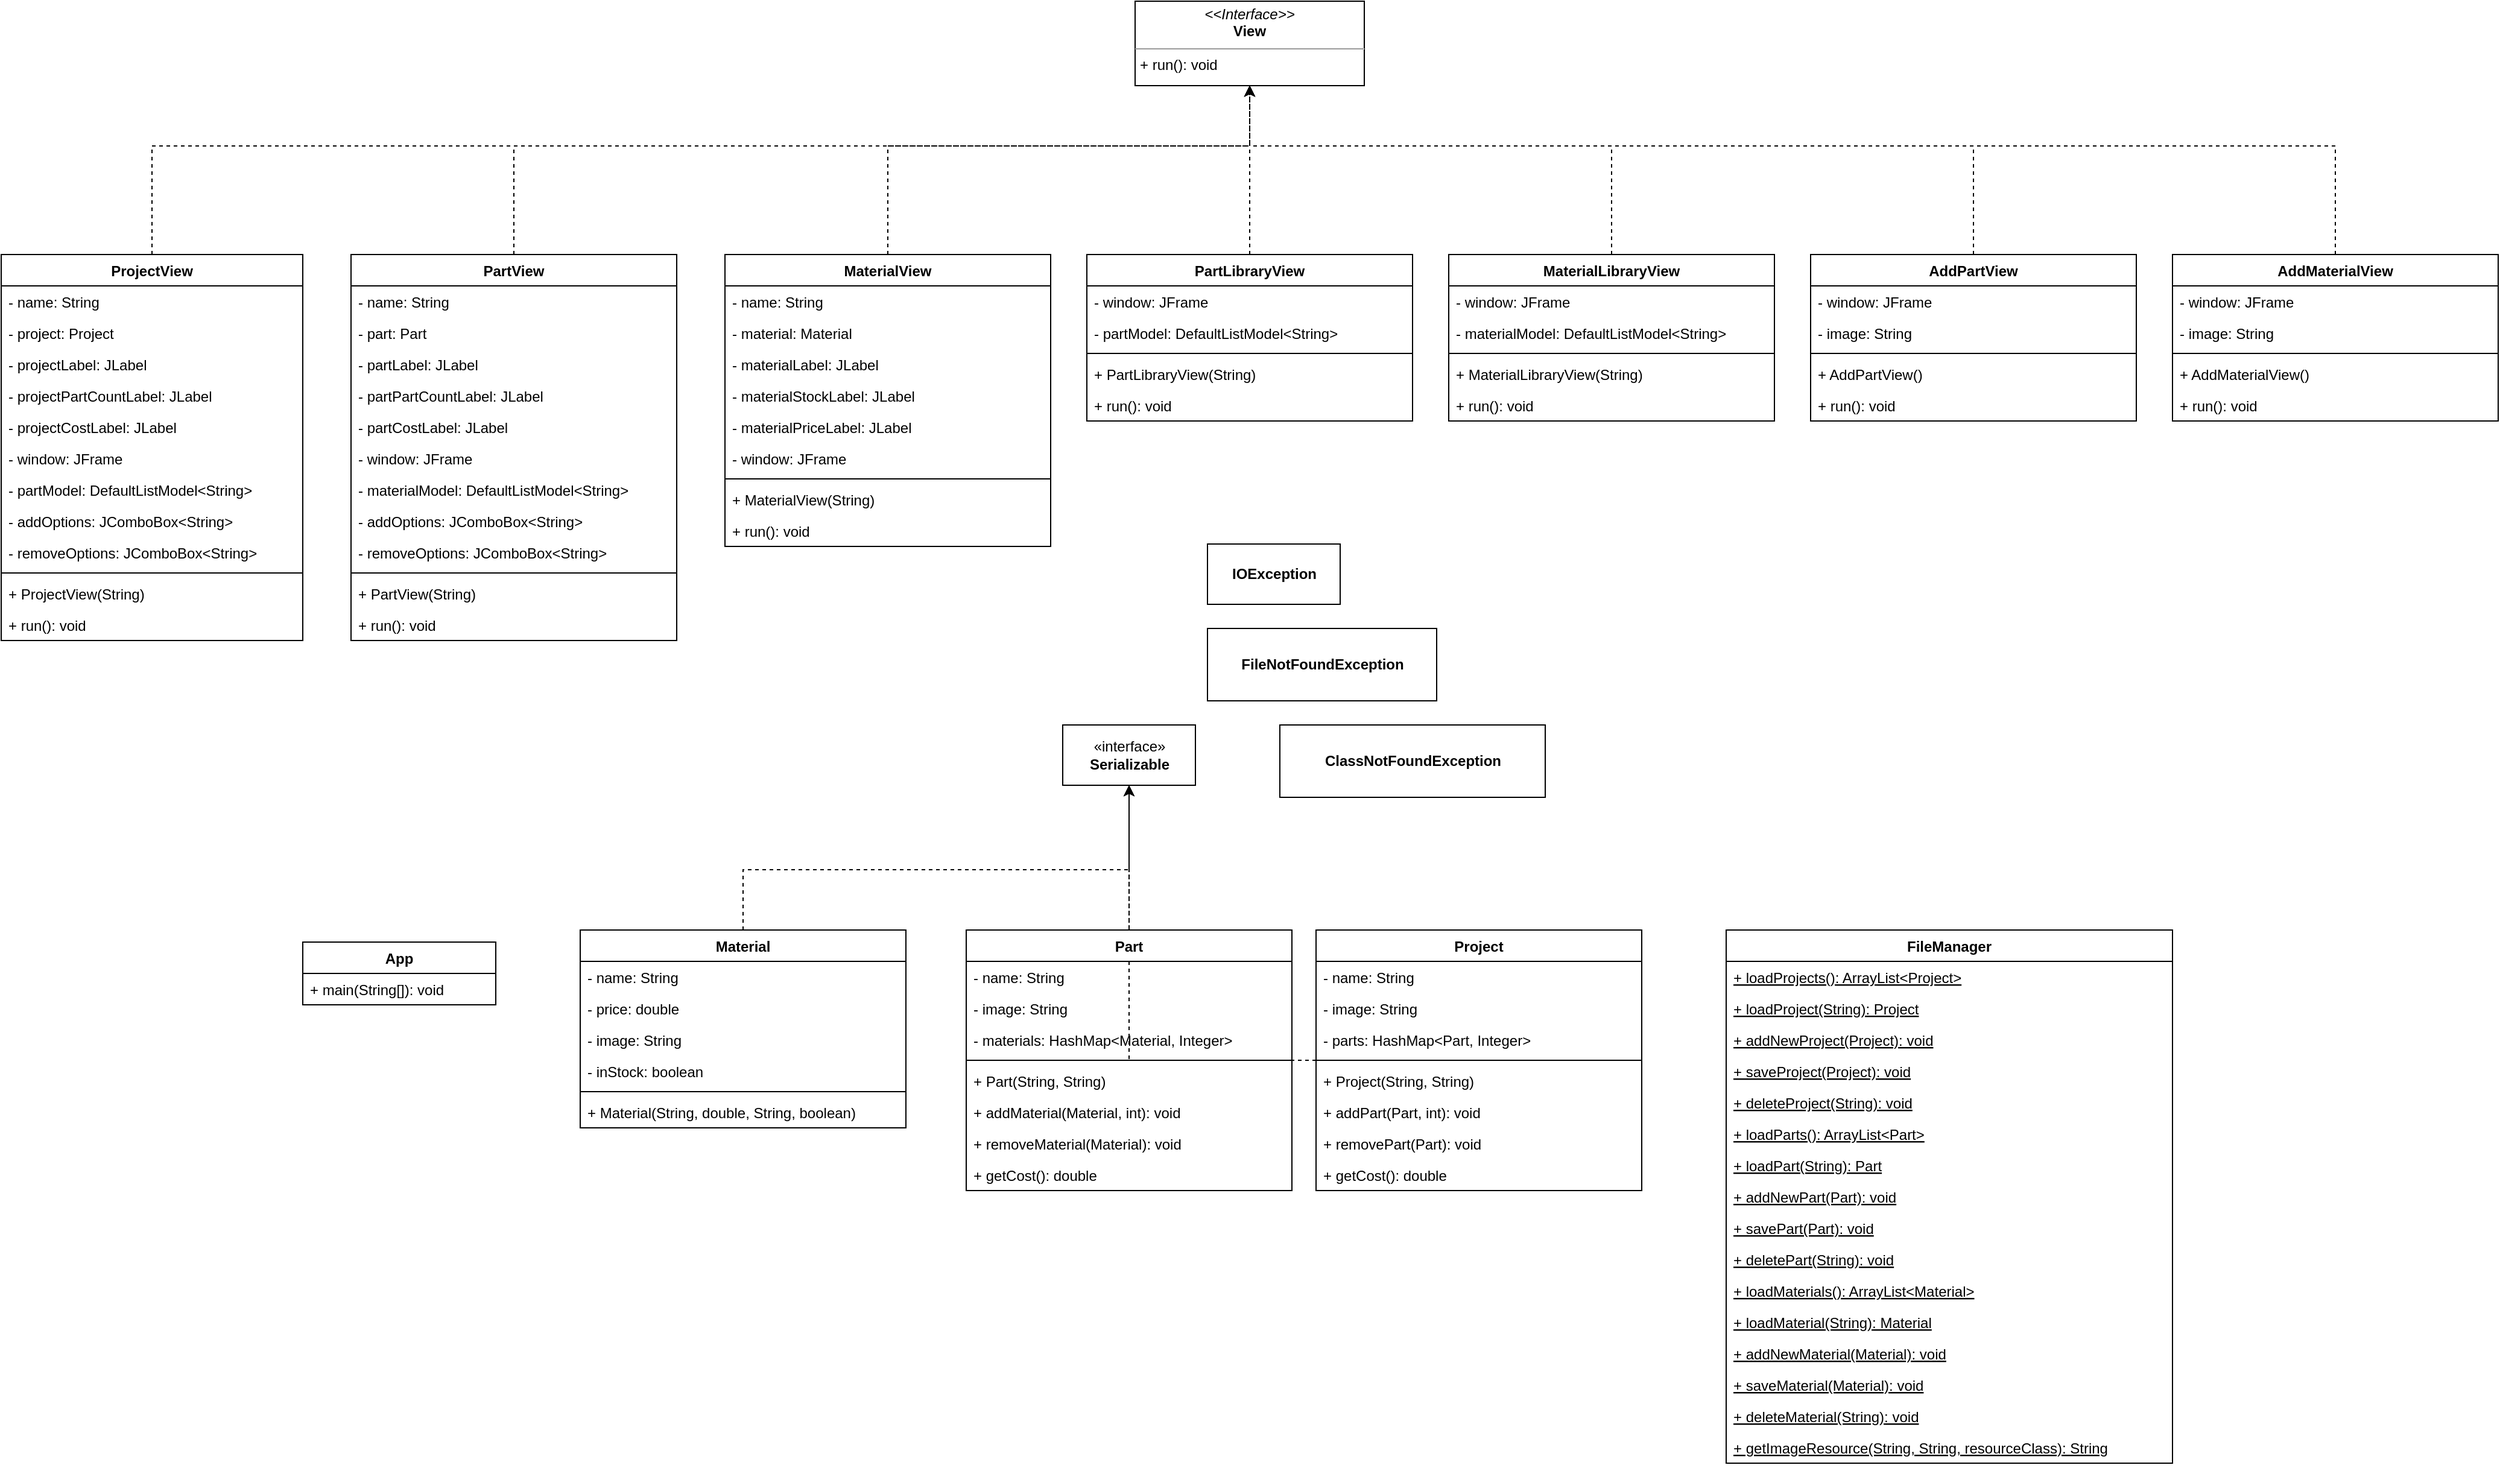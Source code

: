 <mxfile version="13.2.2" type="device"><diagram id="P1OldzX8iWEJeT1bw_gy" name="Page-1"><mxGraphModel dx="441" dy="823" grid="1" gridSize="10" guides="1" tooltips="1" connect="1" arrows="1" fold="1" page="1" pageScale="1" pageWidth="850" pageHeight="1100" math="0" shadow="0"><root><mxCell id="0"/><mxCell id="1" parent="0"/><mxCell id="fIxrwBQ09YuU9yjxL1aD-1" value="&lt;p style=&quot;margin: 0px ; margin-top: 4px ; text-align: center&quot;&gt;&lt;i&gt;&amp;lt;&amp;lt;Interface&amp;gt;&amp;gt;&lt;/i&gt;&lt;br&gt;&lt;b&gt;View&lt;/b&gt;&lt;/p&gt;&lt;hr size=&quot;1&quot;&gt;&lt;p style=&quot;margin: 0px ; margin-left: 4px&quot;&gt;+ run(): void&lt;br&gt;&lt;/p&gt;" style="verticalAlign=top;align=left;overflow=fill;fontSize=12;fontFamily=Helvetica;html=1;" vertex="1" parent="1"><mxGeometry x="980" y="40" width="190" height="70" as="geometry"/></mxCell><mxCell id="fIxrwBQ09YuU9yjxL1aD-93" style="edgeStyle=orthogonalEdgeStyle;rounded=0;orthogonalLoop=1;jettySize=auto;html=1;entryX=0.5;entryY=1;entryDx=0;entryDy=0;dashed=1;" edge="1" parent="1" source="fIxrwBQ09YuU9yjxL1aD-2" target="fIxrwBQ09YuU9yjxL1aD-1"><mxGeometry relative="1" as="geometry"><Array as="points"><mxPoint x="165" y="160"/><mxPoint x="1075" y="160"/></Array></mxGeometry></mxCell><mxCell id="fIxrwBQ09YuU9yjxL1aD-2" value="ProjectView" style="swimlane;fontStyle=1;align=center;verticalAlign=top;childLayout=stackLayout;horizontal=1;startSize=26;horizontalStack=0;resizeParent=1;resizeParentMax=0;resizeLast=0;collapsible=1;marginBottom=0;" vertex="1" parent="1"><mxGeometry x="40" y="250" width="250" height="320" as="geometry"/></mxCell><mxCell id="fIxrwBQ09YuU9yjxL1aD-3" value="- name: String" style="text;strokeColor=none;fillColor=none;align=left;verticalAlign=top;spacingLeft=4;spacingRight=4;overflow=hidden;rotatable=0;points=[[0,0.5],[1,0.5]];portConstraint=eastwest;" vertex="1" parent="fIxrwBQ09YuU9yjxL1aD-2"><mxGeometry y="26" width="250" height="26" as="geometry"/></mxCell><mxCell id="fIxrwBQ09YuU9yjxL1aD-8" value="- project: Project" style="text;strokeColor=none;fillColor=none;align=left;verticalAlign=top;spacingLeft=4;spacingRight=4;overflow=hidden;rotatable=0;points=[[0,0.5],[1,0.5]];portConstraint=eastwest;" vertex="1" parent="fIxrwBQ09YuU9yjxL1aD-2"><mxGeometry y="52" width="250" height="26" as="geometry"/></mxCell><mxCell id="fIxrwBQ09YuU9yjxL1aD-9" value="- projectLabel: JLabel" style="text;strokeColor=none;fillColor=none;align=left;verticalAlign=top;spacingLeft=4;spacingRight=4;overflow=hidden;rotatable=0;points=[[0,0.5],[1,0.5]];portConstraint=eastwest;" vertex="1" parent="fIxrwBQ09YuU9yjxL1aD-2"><mxGeometry y="78" width="250" height="26" as="geometry"/></mxCell><mxCell id="fIxrwBQ09YuU9yjxL1aD-10" value="- projectPartCountLabel: JLabel" style="text;strokeColor=none;fillColor=none;align=left;verticalAlign=top;spacingLeft=4;spacingRight=4;overflow=hidden;rotatable=0;points=[[0,0.5],[1,0.5]];portConstraint=eastwest;" vertex="1" parent="fIxrwBQ09YuU9yjxL1aD-2"><mxGeometry y="104" width="250" height="26" as="geometry"/></mxCell><mxCell id="fIxrwBQ09YuU9yjxL1aD-11" value="- projectCostLabel: JLabel" style="text;strokeColor=none;fillColor=none;align=left;verticalAlign=top;spacingLeft=4;spacingRight=4;overflow=hidden;rotatable=0;points=[[0,0.5],[1,0.5]];portConstraint=eastwest;" vertex="1" parent="fIxrwBQ09YuU9yjxL1aD-2"><mxGeometry y="130" width="250" height="26" as="geometry"/></mxCell><mxCell id="fIxrwBQ09YuU9yjxL1aD-12" value="- window: JFrame" style="text;strokeColor=none;fillColor=none;align=left;verticalAlign=top;spacingLeft=4;spacingRight=4;overflow=hidden;rotatable=0;points=[[0,0.5],[1,0.5]];portConstraint=eastwest;" vertex="1" parent="fIxrwBQ09YuU9yjxL1aD-2"><mxGeometry y="156" width="250" height="26" as="geometry"/></mxCell><mxCell id="fIxrwBQ09YuU9yjxL1aD-13" value="- partModel: DefaultListModel&lt;String&gt;" style="text;strokeColor=none;fillColor=none;align=left;verticalAlign=top;spacingLeft=4;spacingRight=4;overflow=hidden;rotatable=0;points=[[0,0.5],[1,0.5]];portConstraint=eastwest;" vertex="1" parent="fIxrwBQ09YuU9yjxL1aD-2"><mxGeometry y="182" width="250" height="26" as="geometry"/></mxCell><mxCell id="fIxrwBQ09YuU9yjxL1aD-14" value="- addOptions: JComboBox&lt;String&gt;" style="text;strokeColor=none;fillColor=none;align=left;verticalAlign=top;spacingLeft=4;spacingRight=4;overflow=hidden;rotatable=0;points=[[0,0.5],[1,0.5]];portConstraint=eastwest;" vertex="1" parent="fIxrwBQ09YuU9yjxL1aD-2"><mxGeometry y="208" width="250" height="26" as="geometry"/></mxCell><mxCell id="fIxrwBQ09YuU9yjxL1aD-15" value="- removeOptions: JComboBox&lt;String&gt;" style="text;strokeColor=none;fillColor=none;align=left;verticalAlign=top;spacingLeft=4;spacingRight=4;overflow=hidden;rotatable=0;points=[[0,0.5],[1,0.5]];portConstraint=eastwest;" vertex="1" parent="fIxrwBQ09YuU9yjxL1aD-2"><mxGeometry y="234" width="250" height="26" as="geometry"/></mxCell><mxCell id="fIxrwBQ09YuU9yjxL1aD-4" value="" style="line;strokeWidth=1;fillColor=none;align=left;verticalAlign=middle;spacingTop=-1;spacingLeft=3;spacingRight=3;rotatable=0;labelPosition=right;points=[];portConstraint=eastwest;" vertex="1" parent="fIxrwBQ09YuU9yjxL1aD-2"><mxGeometry y="260" width="250" height="8" as="geometry"/></mxCell><mxCell id="fIxrwBQ09YuU9yjxL1aD-5" value="+ ProjectView(String)" style="text;strokeColor=none;fillColor=none;align=left;verticalAlign=top;spacingLeft=4;spacingRight=4;overflow=hidden;rotatable=0;points=[[0,0.5],[1,0.5]];portConstraint=eastwest;" vertex="1" parent="fIxrwBQ09YuU9yjxL1aD-2"><mxGeometry y="268" width="250" height="26" as="geometry"/></mxCell><mxCell id="fIxrwBQ09YuU9yjxL1aD-16" value="+ run(): void" style="text;strokeColor=none;fillColor=none;align=left;verticalAlign=top;spacingLeft=4;spacingRight=4;overflow=hidden;rotatable=0;points=[[0,0.5],[1,0.5]];portConstraint=eastwest;" vertex="1" parent="fIxrwBQ09YuU9yjxL1aD-2"><mxGeometry y="294" width="250" height="26" as="geometry"/></mxCell><mxCell id="fIxrwBQ09YuU9yjxL1aD-94" style="edgeStyle=orthogonalEdgeStyle;rounded=0;orthogonalLoop=1;jettySize=auto;html=1;entryX=0.5;entryY=1;entryDx=0;entryDy=0;dashed=1;" edge="1" parent="1" source="fIxrwBQ09YuU9yjxL1aD-17" target="fIxrwBQ09YuU9yjxL1aD-1"><mxGeometry relative="1" as="geometry"><Array as="points"><mxPoint x="465" y="160"/><mxPoint x="1075" y="160"/></Array></mxGeometry></mxCell><mxCell id="fIxrwBQ09YuU9yjxL1aD-17" value="PartView" style="swimlane;fontStyle=1;align=center;verticalAlign=top;childLayout=stackLayout;horizontal=1;startSize=26;horizontalStack=0;resizeParent=1;resizeParentMax=0;resizeLast=0;collapsible=1;marginBottom=0;" vertex="1" parent="1"><mxGeometry x="330" y="250" width="270" height="320" as="geometry"/></mxCell><mxCell id="fIxrwBQ09YuU9yjxL1aD-18" value="- name: String" style="text;strokeColor=none;fillColor=none;align=left;verticalAlign=top;spacingLeft=4;spacingRight=4;overflow=hidden;rotatable=0;points=[[0,0.5],[1,0.5]];portConstraint=eastwest;" vertex="1" parent="fIxrwBQ09YuU9yjxL1aD-17"><mxGeometry y="26" width="270" height="26" as="geometry"/></mxCell><mxCell id="fIxrwBQ09YuU9yjxL1aD-19" value="- part: Part" style="text;strokeColor=none;fillColor=none;align=left;verticalAlign=top;spacingLeft=4;spacingRight=4;overflow=hidden;rotatable=0;points=[[0,0.5],[1,0.5]];portConstraint=eastwest;" vertex="1" parent="fIxrwBQ09YuU9yjxL1aD-17"><mxGeometry y="52" width="270" height="26" as="geometry"/></mxCell><mxCell id="fIxrwBQ09YuU9yjxL1aD-20" value="- partLabel: JLabel" style="text;strokeColor=none;fillColor=none;align=left;verticalAlign=top;spacingLeft=4;spacingRight=4;overflow=hidden;rotatable=0;points=[[0,0.5],[1,0.5]];portConstraint=eastwest;" vertex="1" parent="fIxrwBQ09YuU9yjxL1aD-17"><mxGeometry y="78" width="270" height="26" as="geometry"/></mxCell><mxCell id="fIxrwBQ09YuU9yjxL1aD-21" value="- partPartCountLabel: JLabel" style="text;strokeColor=none;fillColor=none;align=left;verticalAlign=top;spacingLeft=4;spacingRight=4;overflow=hidden;rotatable=0;points=[[0,0.5],[1,0.5]];portConstraint=eastwest;" vertex="1" parent="fIxrwBQ09YuU9yjxL1aD-17"><mxGeometry y="104" width="270" height="26" as="geometry"/></mxCell><mxCell id="fIxrwBQ09YuU9yjxL1aD-22" value="- partCostLabel: JLabel" style="text;strokeColor=none;fillColor=none;align=left;verticalAlign=top;spacingLeft=4;spacingRight=4;overflow=hidden;rotatable=0;points=[[0,0.5],[1,0.5]];portConstraint=eastwest;" vertex="1" parent="fIxrwBQ09YuU9yjxL1aD-17"><mxGeometry y="130" width="270" height="26" as="geometry"/></mxCell><mxCell id="fIxrwBQ09YuU9yjxL1aD-23" value="- window: JFrame" style="text;strokeColor=none;fillColor=none;align=left;verticalAlign=top;spacingLeft=4;spacingRight=4;overflow=hidden;rotatable=0;points=[[0,0.5],[1,0.5]];portConstraint=eastwest;" vertex="1" parent="fIxrwBQ09YuU9yjxL1aD-17"><mxGeometry y="156" width="270" height="26" as="geometry"/></mxCell><mxCell id="fIxrwBQ09YuU9yjxL1aD-24" value="- materialModel: DefaultListModel&lt;String&gt;" style="text;strokeColor=none;fillColor=none;align=left;verticalAlign=top;spacingLeft=4;spacingRight=4;overflow=hidden;rotatable=0;points=[[0,0.5],[1,0.5]];portConstraint=eastwest;" vertex="1" parent="fIxrwBQ09YuU9yjxL1aD-17"><mxGeometry y="182" width="270" height="26" as="geometry"/></mxCell><mxCell id="fIxrwBQ09YuU9yjxL1aD-25" value="- addOptions: JComboBox&lt;String&gt;" style="text;strokeColor=none;fillColor=none;align=left;verticalAlign=top;spacingLeft=4;spacingRight=4;overflow=hidden;rotatable=0;points=[[0,0.5],[1,0.5]];portConstraint=eastwest;" vertex="1" parent="fIxrwBQ09YuU9yjxL1aD-17"><mxGeometry y="208" width="270" height="26" as="geometry"/></mxCell><mxCell id="fIxrwBQ09YuU9yjxL1aD-26" value="- removeOptions: JComboBox&lt;String&gt;" style="text;strokeColor=none;fillColor=none;align=left;verticalAlign=top;spacingLeft=4;spacingRight=4;overflow=hidden;rotatable=0;points=[[0,0.5],[1,0.5]];portConstraint=eastwest;" vertex="1" parent="fIxrwBQ09YuU9yjxL1aD-17"><mxGeometry y="234" width="270" height="26" as="geometry"/></mxCell><mxCell id="fIxrwBQ09YuU9yjxL1aD-27" value="" style="line;strokeWidth=1;fillColor=none;align=left;verticalAlign=middle;spacingTop=-1;spacingLeft=3;spacingRight=3;rotatable=0;labelPosition=right;points=[];portConstraint=eastwest;" vertex="1" parent="fIxrwBQ09YuU9yjxL1aD-17"><mxGeometry y="260" width="270" height="8" as="geometry"/></mxCell><mxCell id="fIxrwBQ09YuU9yjxL1aD-28" value="+ PartView(String)" style="text;strokeColor=none;fillColor=none;align=left;verticalAlign=top;spacingLeft=4;spacingRight=4;overflow=hidden;rotatable=0;points=[[0,0.5],[1,0.5]];portConstraint=eastwest;" vertex="1" parent="fIxrwBQ09YuU9yjxL1aD-17"><mxGeometry y="268" width="270" height="26" as="geometry"/></mxCell><mxCell id="fIxrwBQ09YuU9yjxL1aD-29" value="+ run(): void" style="text;strokeColor=none;fillColor=none;align=left;verticalAlign=top;spacingLeft=4;spacingRight=4;overflow=hidden;rotatable=0;points=[[0,0.5],[1,0.5]];portConstraint=eastwest;" vertex="1" parent="fIxrwBQ09YuU9yjxL1aD-17"><mxGeometry y="294" width="270" height="26" as="geometry"/></mxCell><mxCell id="fIxrwBQ09YuU9yjxL1aD-95" style="edgeStyle=orthogonalEdgeStyle;rounded=0;orthogonalLoop=1;jettySize=auto;html=1;entryX=0.5;entryY=1;entryDx=0;entryDy=0;dashed=1;" edge="1" parent="1" source="fIxrwBQ09YuU9yjxL1aD-32" target="fIxrwBQ09YuU9yjxL1aD-1"><mxGeometry relative="1" as="geometry"><Array as="points"><mxPoint x="775" y="160"/><mxPoint x="1075" y="160"/></Array></mxGeometry></mxCell><mxCell id="fIxrwBQ09YuU9yjxL1aD-32" value="MaterialView" style="swimlane;fontStyle=1;align=center;verticalAlign=top;childLayout=stackLayout;horizontal=1;startSize=26;horizontalStack=0;resizeParent=1;resizeParentMax=0;resizeLast=0;collapsible=1;marginBottom=0;" vertex="1" parent="1"><mxGeometry x="640" y="250" width="270" height="242" as="geometry"/></mxCell><mxCell id="fIxrwBQ09YuU9yjxL1aD-33" value="- name: String" style="text;strokeColor=none;fillColor=none;align=left;verticalAlign=top;spacingLeft=4;spacingRight=4;overflow=hidden;rotatable=0;points=[[0,0.5],[1,0.5]];portConstraint=eastwest;" vertex="1" parent="fIxrwBQ09YuU9yjxL1aD-32"><mxGeometry y="26" width="270" height="26" as="geometry"/></mxCell><mxCell id="fIxrwBQ09YuU9yjxL1aD-34" value="- material: Material" style="text;strokeColor=none;fillColor=none;align=left;verticalAlign=top;spacingLeft=4;spacingRight=4;overflow=hidden;rotatable=0;points=[[0,0.5],[1,0.5]];portConstraint=eastwest;" vertex="1" parent="fIxrwBQ09YuU9yjxL1aD-32"><mxGeometry y="52" width="270" height="26" as="geometry"/></mxCell><mxCell id="fIxrwBQ09YuU9yjxL1aD-35" value="- materialLabel: JLabel" style="text;strokeColor=none;fillColor=none;align=left;verticalAlign=top;spacingLeft=4;spacingRight=4;overflow=hidden;rotatable=0;points=[[0,0.5],[1,0.5]];portConstraint=eastwest;" vertex="1" parent="fIxrwBQ09YuU9yjxL1aD-32"><mxGeometry y="78" width="270" height="26" as="geometry"/></mxCell><mxCell id="fIxrwBQ09YuU9yjxL1aD-36" value="- materialStockLabel: JLabel" style="text;strokeColor=none;fillColor=none;align=left;verticalAlign=top;spacingLeft=4;spacingRight=4;overflow=hidden;rotatable=0;points=[[0,0.5],[1,0.5]];portConstraint=eastwest;" vertex="1" parent="fIxrwBQ09YuU9yjxL1aD-32"><mxGeometry y="104" width="270" height="26" as="geometry"/></mxCell><mxCell id="fIxrwBQ09YuU9yjxL1aD-37" value="- materialPriceLabel: JLabel" style="text;strokeColor=none;fillColor=none;align=left;verticalAlign=top;spacingLeft=4;spacingRight=4;overflow=hidden;rotatable=0;points=[[0,0.5],[1,0.5]];portConstraint=eastwest;" vertex="1" parent="fIxrwBQ09YuU9yjxL1aD-32"><mxGeometry y="130" width="270" height="26" as="geometry"/></mxCell><mxCell id="fIxrwBQ09YuU9yjxL1aD-38" value="- window: JFrame" style="text;strokeColor=none;fillColor=none;align=left;verticalAlign=top;spacingLeft=4;spacingRight=4;overflow=hidden;rotatable=0;points=[[0,0.5],[1,0.5]];portConstraint=eastwest;" vertex="1" parent="fIxrwBQ09YuU9yjxL1aD-32"><mxGeometry y="156" width="270" height="26" as="geometry"/></mxCell><mxCell id="fIxrwBQ09YuU9yjxL1aD-42" value="" style="line;strokeWidth=1;fillColor=none;align=left;verticalAlign=middle;spacingTop=-1;spacingLeft=3;spacingRight=3;rotatable=0;labelPosition=right;points=[];portConstraint=eastwest;" vertex="1" parent="fIxrwBQ09YuU9yjxL1aD-32"><mxGeometry y="182" width="270" height="8" as="geometry"/></mxCell><mxCell id="fIxrwBQ09YuU9yjxL1aD-43" value="+ MaterialView(String)" style="text;strokeColor=none;fillColor=none;align=left;verticalAlign=top;spacingLeft=4;spacingRight=4;overflow=hidden;rotatable=0;points=[[0,0.5],[1,0.5]];portConstraint=eastwest;" vertex="1" parent="fIxrwBQ09YuU9yjxL1aD-32"><mxGeometry y="190" width="270" height="26" as="geometry"/></mxCell><mxCell id="fIxrwBQ09YuU9yjxL1aD-44" value="+ run(): void" style="text;strokeColor=none;fillColor=none;align=left;verticalAlign=top;spacingLeft=4;spacingRight=4;overflow=hidden;rotatable=0;points=[[0,0.5],[1,0.5]];portConstraint=eastwest;" vertex="1" parent="fIxrwBQ09YuU9yjxL1aD-32"><mxGeometry y="216" width="270" height="26" as="geometry"/></mxCell><mxCell id="fIxrwBQ09YuU9yjxL1aD-96" style="edgeStyle=orthogonalEdgeStyle;rounded=0;orthogonalLoop=1;jettySize=auto;html=1;entryX=0.5;entryY=1;entryDx=0;entryDy=0;dashed=1;" edge="1" parent="1" source="fIxrwBQ09YuU9yjxL1aD-46" target="fIxrwBQ09YuU9yjxL1aD-1"><mxGeometry relative="1" as="geometry"/></mxCell><mxCell id="fIxrwBQ09YuU9yjxL1aD-46" value="PartLibraryView" style="swimlane;fontStyle=1;align=center;verticalAlign=top;childLayout=stackLayout;horizontal=1;startSize=26;horizontalStack=0;resizeParent=1;resizeParentMax=0;resizeLast=0;collapsible=1;marginBottom=0;" vertex="1" parent="1"><mxGeometry x="940" y="250" width="270" height="138" as="geometry"/></mxCell><mxCell id="fIxrwBQ09YuU9yjxL1aD-47" value="- window: JFrame" style="text;strokeColor=none;fillColor=none;align=left;verticalAlign=top;spacingLeft=4;spacingRight=4;overflow=hidden;rotatable=0;points=[[0,0.5],[1,0.5]];portConstraint=eastwest;" vertex="1" parent="fIxrwBQ09YuU9yjxL1aD-46"><mxGeometry y="26" width="270" height="26" as="geometry"/></mxCell><mxCell id="fIxrwBQ09YuU9yjxL1aD-48" value="- partModel: DefaultListModel&lt;String&gt;" style="text;strokeColor=none;fillColor=none;align=left;verticalAlign=top;spacingLeft=4;spacingRight=4;overflow=hidden;rotatable=0;points=[[0,0.5],[1,0.5]];portConstraint=eastwest;" vertex="1" parent="fIxrwBQ09YuU9yjxL1aD-46"><mxGeometry y="52" width="270" height="26" as="geometry"/></mxCell><mxCell id="fIxrwBQ09YuU9yjxL1aD-53" value="" style="line;strokeWidth=1;fillColor=none;align=left;verticalAlign=middle;spacingTop=-1;spacingLeft=3;spacingRight=3;rotatable=0;labelPosition=right;points=[];portConstraint=eastwest;" vertex="1" parent="fIxrwBQ09YuU9yjxL1aD-46"><mxGeometry y="78" width="270" height="8" as="geometry"/></mxCell><mxCell id="fIxrwBQ09YuU9yjxL1aD-54" value="+ PartLibraryView(String)" style="text;strokeColor=none;fillColor=none;align=left;verticalAlign=top;spacingLeft=4;spacingRight=4;overflow=hidden;rotatable=0;points=[[0,0.5],[1,0.5]];portConstraint=eastwest;" vertex="1" parent="fIxrwBQ09YuU9yjxL1aD-46"><mxGeometry y="86" width="270" height="26" as="geometry"/></mxCell><mxCell id="fIxrwBQ09YuU9yjxL1aD-55" value="+ run(): void" style="text;strokeColor=none;fillColor=none;align=left;verticalAlign=top;spacingLeft=4;spacingRight=4;overflow=hidden;rotatable=0;points=[[0,0.5],[1,0.5]];portConstraint=eastwest;" vertex="1" parent="fIxrwBQ09YuU9yjxL1aD-46"><mxGeometry y="112" width="270" height="26" as="geometry"/></mxCell><mxCell id="fIxrwBQ09YuU9yjxL1aD-97" style="edgeStyle=orthogonalEdgeStyle;rounded=0;orthogonalLoop=1;jettySize=auto;html=1;entryX=0.5;entryY=1;entryDx=0;entryDy=0;dashed=1;" edge="1" parent="1" source="fIxrwBQ09YuU9yjxL1aD-57" target="fIxrwBQ09YuU9yjxL1aD-1"><mxGeometry relative="1" as="geometry"><Array as="points"><mxPoint x="1375" y="160"/><mxPoint x="1075" y="160"/></Array></mxGeometry></mxCell><mxCell id="fIxrwBQ09YuU9yjxL1aD-57" value="MaterialLibraryView" style="swimlane;fontStyle=1;align=center;verticalAlign=top;childLayout=stackLayout;horizontal=1;startSize=26;horizontalStack=0;resizeParent=1;resizeParentMax=0;resizeLast=0;collapsible=1;marginBottom=0;" vertex="1" parent="1"><mxGeometry x="1240" y="250" width="270" height="138" as="geometry"/></mxCell><mxCell id="fIxrwBQ09YuU9yjxL1aD-58" value="- window: JFrame" style="text;strokeColor=none;fillColor=none;align=left;verticalAlign=top;spacingLeft=4;spacingRight=4;overflow=hidden;rotatable=0;points=[[0,0.5],[1,0.5]];portConstraint=eastwest;" vertex="1" parent="fIxrwBQ09YuU9yjxL1aD-57"><mxGeometry y="26" width="270" height="26" as="geometry"/></mxCell><mxCell id="fIxrwBQ09YuU9yjxL1aD-59" value="- materialModel: DefaultListModel&lt;String&gt;" style="text;strokeColor=none;fillColor=none;align=left;verticalAlign=top;spacingLeft=4;spacingRight=4;overflow=hidden;rotatable=0;points=[[0,0.5],[1,0.5]];portConstraint=eastwest;" vertex="1" parent="fIxrwBQ09YuU9yjxL1aD-57"><mxGeometry y="52" width="270" height="26" as="geometry"/></mxCell><mxCell id="fIxrwBQ09YuU9yjxL1aD-60" value="" style="line;strokeWidth=1;fillColor=none;align=left;verticalAlign=middle;spacingTop=-1;spacingLeft=3;spacingRight=3;rotatable=0;labelPosition=right;points=[];portConstraint=eastwest;" vertex="1" parent="fIxrwBQ09YuU9yjxL1aD-57"><mxGeometry y="78" width="270" height="8" as="geometry"/></mxCell><mxCell id="fIxrwBQ09YuU9yjxL1aD-61" value="+ MaterialLibraryView(String)" style="text;strokeColor=none;fillColor=none;align=left;verticalAlign=top;spacingLeft=4;spacingRight=4;overflow=hidden;rotatable=0;points=[[0,0.5],[1,0.5]];portConstraint=eastwest;" vertex="1" parent="fIxrwBQ09YuU9yjxL1aD-57"><mxGeometry y="86" width="270" height="26" as="geometry"/></mxCell><mxCell id="fIxrwBQ09YuU9yjxL1aD-62" value="+ run(): void" style="text;strokeColor=none;fillColor=none;align=left;verticalAlign=top;spacingLeft=4;spacingRight=4;overflow=hidden;rotatable=0;points=[[0,0.5],[1,0.5]];portConstraint=eastwest;" vertex="1" parent="fIxrwBQ09YuU9yjxL1aD-57"><mxGeometry y="112" width="270" height="26" as="geometry"/></mxCell><mxCell id="fIxrwBQ09YuU9yjxL1aD-98" style="edgeStyle=orthogonalEdgeStyle;rounded=0;orthogonalLoop=1;jettySize=auto;html=1;entryX=0.5;entryY=1;entryDx=0;entryDy=0;dashed=1;" edge="1" parent="1" source="fIxrwBQ09YuU9yjxL1aD-72" target="fIxrwBQ09YuU9yjxL1aD-1"><mxGeometry relative="1" as="geometry"><Array as="points"><mxPoint x="1675" y="160"/><mxPoint x="1075" y="160"/></Array></mxGeometry></mxCell><mxCell id="fIxrwBQ09YuU9yjxL1aD-72" value="AddPartView" style="swimlane;fontStyle=1;align=center;verticalAlign=top;childLayout=stackLayout;horizontal=1;startSize=26;horizontalStack=0;resizeParent=1;resizeParentMax=0;resizeLast=0;collapsible=1;marginBottom=0;" vertex="1" parent="1"><mxGeometry x="1540" y="250" width="270" height="138" as="geometry"/></mxCell><mxCell id="fIxrwBQ09YuU9yjxL1aD-73" value="- window: JFrame" style="text;strokeColor=none;fillColor=none;align=left;verticalAlign=top;spacingLeft=4;spacingRight=4;overflow=hidden;rotatable=0;points=[[0,0.5],[1,0.5]];portConstraint=eastwest;" vertex="1" parent="fIxrwBQ09YuU9yjxL1aD-72"><mxGeometry y="26" width="270" height="26" as="geometry"/></mxCell><mxCell id="fIxrwBQ09YuU9yjxL1aD-74" value="- image: String" style="text;strokeColor=none;fillColor=none;align=left;verticalAlign=top;spacingLeft=4;spacingRight=4;overflow=hidden;rotatable=0;points=[[0,0.5],[1,0.5]];portConstraint=eastwest;" vertex="1" parent="fIxrwBQ09YuU9yjxL1aD-72"><mxGeometry y="52" width="270" height="26" as="geometry"/></mxCell><mxCell id="fIxrwBQ09YuU9yjxL1aD-75" value="" style="line;strokeWidth=1;fillColor=none;align=left;verticalAlign=middle;spacingTop=-1;spacingLeft=3;spacingRight=3;rotatable=0;labelPosition=right;points=[];portConstraint=eastwest;" vertex="1" parent="fIxrwBQ09YuU9yjxL1aD-72"><mxGeometry y="78" width="270" height="8" as="geometry"/></mxCell><mxCell id="fIxrwBQ09YuU9yjxL1aD-76" value="+ AddPartView()" style="text;strokeColor=none;fillColor=none;align=left;verticalAlign=top;spacingLeft=4;spacingRight=4;overflow=hidden;rotatable=0;points=[[0,0.5],[1,0.5]];portConstraint=eastwest;" vertex="1" parent="fIxrwBQ09YuU9yjxL1aD-72"><mxGeometry y="86" width="270" height="26" as="geometry"/></mxCell><mxCell id="fIxrwBQ09YuU9yjxL1aD-77" value="+ run(): void" style="text;strokeColor=none;fillColor=none;align=left;verticalAlign=top;spacingLeft=4;spacingRight=4;overflow=hidden;rotatable=0;points=[[0,0.5],[1,0.5]];portConstraint=eastwest;" vertex="1" parent="fIxrwBQ09YuU9yjxL1aD-72"><mxGeometry y="112" width="270" height="26" as="geometry"/></mxCell><mxCell id="fIxrwBQ09YuU9yjxL1aD-99" style="edgeStyle=orthogonalEdgeStyle;rounded=0;orthogonalLoop=1;jettySize=auto;html=1;entryX=0.5;entryY=1;entryDx=0;entryDy=0;dashed=1;" edge="1" parent="1" source="fIxrwBQ09YuU9yjxL1aD-66" target="fIxrwBQ09YuU9yjxL1aD-1"><mxGeometry relative="1" as="geometry"><Array as="points"><mxPoint x="1975" y="160"/><mxPoint x="1075" y="160"/></Array></mxGeometry></mxCell><mxCell id="fIxrwBQ09YuU9yjxL1aD-66" value="AddMaterialView" style="swimlane;fontStyle=1;align=center;verticalAlign=top;childLayout=stackLayout;horizontal=1;startSize=26;horizontalStack=0;resizeParent=1;resizeParentMax=0;resizeLast=0;collapsible=1;marginBottom=0;" vertex="1" parent="1"><mxGeometry x="1840" y="250" width="270" height="138" as="geometry"/></mxCell><mxCell id="fIxrwBQ09YuU9yjxL1aD-67" value="- window: JFrame" style="text;strokeColor=none;fillColor=none;align=left;verticalAlign=top;spacingLeft=4;spacingRight=4;overflow=hidden;rotatable=0;points=[[0,0.5],[1,0.5]];portConstraint=eastwest;" vertex="1" parent="fIxrwBQ09YuU9yjxL1aD-66"><mxGeometry y="26" width="270" height="26" as="geometry"/></mxCell><mxCell id="fIxrwBQ09YuU9yjxL1aD-68" value="- image: String" style="text;strokeColor=none;fillColor=none;align=left;verticalAlign=top;spacingLeft=4;spacingRight=4;overflow=hidden;rotatable=0;points=[[0,0.5],[1,0.5]];portConstraint=eastwest;" vertex="1" parent="fIxrwBQ09YuU9yjxL1aD-66"><mxGeometry y="52" width="270" height="26" as="geometry"/></mxCell><mxCell id="fIxrwBQ09YuU9yjxL1aD-69" value="" style="line;strokeWidth=1;fillColor=none;align=left;verticalAlign=middle;spacingTop=-1;spacingLeft=3;spacingRight=3;rotatable=0;labelPosition=right;points=[];portConstraint=eastwest;" vertex="1" parent="fIxrwBQ09YuU9yjxL1aD-66"><mxGeometry y="78" width="270" height="8" as="geometry"/></mxCell><mxCell id="fIxrwBQ09YuU9yjxL1aD-70" value="+ AddMaterialView()" style="text;strokeColor=none;fillColor=none;align=left;verticalAlign=top;spacingLeft=4;spacingRight=4;overflow=hidden;rotatable=0;points=[[0,0.5],[1,0.5]];portConstraint=eastwest;" vertex="1" parent="fIxrwBQ09YuU9yjxL1aD-66"><mxGeometry y="86" width="270" height="26" as="geometry"/></mxCell><mxCell id="fIxrwBQ09YuU9yjxL1aD-71" value="+ run(): void" style="text;strokeColor=none;fillColor=none;align=left;verticalAlign=top;spacingLeft=4;spacingRight=4;overflow=hidden;rotatable=0;points=[[0,0.5],[1,0.5]];portConstraint=eastwest;" vertex="1" parent="fIxrwBQ09YuU9yjxL1aD-66"><mxGeometry y="112" width="270" height="26" as="geometry"/></mxCell><mxCell id="fIxrwBQ09YuU9yjxL1aD-100" value="App" style="swimlane;fontStyle=1;align=center;verticalAlign=top;childLayout=stackLayout;horizontal=1;startSize=26;horizontalStack=0;resizeParent=1;resizeParentMax=0;resizeLast=0;collapsible=1;marginBottom=0;" vertex="1" parent="1"><mxGeometry x="290" y="820" width="160" height="52" as="geometry"/></mxCell><mxCell id="fIxrwBQ09YuU9yjxL1aD-103" value="+ main(String[]): void" style="text;strokeColor=none;fillColor=none;align=left;verticalAlign=top;spacingLeft=4;spacingRight=4;overflow=hidden;rotatable=0;points=[[0,0.5],[1,0.5]];portConstraint=eastwest;" vertex="1" parent="fIxrwBQ09YuU9yjxL1aD-100"><mxGeometry y="26" width="160" height="26" as="geometry"/></mxCell><mxCell id="fIxrwBQ09YuU9yjxL1aD-161" style="edgeStyle=orthogonalEdgeStyle;rounded=0;orthogonalLoop=1;jettySize=auto;html=1;entryX=0.5;entryY=1;entryDx=0;entryDy=0;dashed=1;" edge="1" parent="1" source="fIxrwBQ09YuU9yjxL1aD-104" target="fIxrwBQ09YuU9yjxL1aD-160"><mxGeometry relative="1" as="geometry"><Array as="points"><mxPoint x="655" y="760"/><mxPoint x="975" y="760"/></Array></mxGeometry></mxCell><mxCell id="fIxrwBQ09YuU9yjxL1aD-104" value="Material" style="swimlane;fontStyle=1;align=center;verticalAlign=top;childLayout=stackLayout;horizontal=1;startSize=26;horizontalStack=0;resizeParent=1;resizeParentMax=0;resizeLast=0;collapsible=1;marginBottom=0;" vertex="1" parent="1"><mxGeometry x="520" y="810" width="270" height="164" as="geometry"/></mxCell><mxCell id="fIxrwBQ09YuU9yjxL1aD-105" value="- name: String" style="text;strokeColor=none;fillColor=none;align=left;verticalAlign=top;spacingLeft=4;spacingRight=4;overflow=hidden;rotatable=0;points=[[0,0.5],[1,0.5]];portConstraint=eastwest;" vertex="1" parent="fIxrwBQ09YuU9yjxL1aD-104"><mxGeometry y="26" width="270" height="26" as="geometry"/></mxCell><mxCell id="fIxrwBQ09YuU9yjxL1aD-108" value="- price: double" style="text;strokeColor=none;fillColor=none;align=left;verticalAlign=top;spacingLeft=4;spacingRight=4;overflow=hidden;rotatable=0;points=[[0,0.5],[1,0.5]];portConstraint=eastwest;" vertex="1" parent="fIxrwBQ09YuU9yjxL1aD-104"><mxGeometry y="52" width="270" height="26" as="geometry"/></mxCell><mxCell id="fIxrwBQ09YuU9yjxL1aD-109" value="- image: String" style="text;strokeColor=none;fillColor=none;align=left;verticalAlign=top;spacingLeft=4;spacingRight=4;overflow=hidden;rotatable=0;points=[[0,0.5],[1,0.5]];portConstraint=eastwest;" vertex="1" parent="fIxrwBQ09YuU9yjxL1aD-104"><mxGeometry y="78" width="270" height="26" as="geometry"/></mxCell><mxCell id="fIxrwBQ09YuU9yjxL1aD-110" value="- inStock: boolean" style="text;strokeColor=none;fillColor=none;align=left;verticalAlign=top;spacingLeft=4;spacingRight=4;overflow=hidden;rotatable=0;points=[[0,0.5],[1,0.5]];portConstraint=eastwest;" vertex="1" parent="fIxrwBQ09YuU9yjxL1aD-104"><mxGeometry y="104" width="270" height="26" as="geometry"/></mxCell><mxCell id="fIxrwBQ09YuU9yjxL1aD-106" value="" style="line;strokeWidth=1;fillColor=none;align=left;verticalAlign=middle;spacingTop=-1;spacingLeft=3;spacingRight=3;rotatable=0;labelPosition=right;points=[];portConstraint=eastwest;" vertex="1" parent="fIxrwBQ09YuU9yjxL1aD-104"><mxGeometry y="130" width="270" height="8" as="geometry"/></mxCell><mxCell id="fIxrwBQ09YuU9yjxL1aD-107" value="+ Material(String, double, String, boolean)" style="text;strokeColor=none;fillColor=none;align=left;verticalAlign=top;spacingLeft=4;spacingRight=4;overflow=hidden;rotatable=0;points=[[0,0.5],[1,0.5]];portConstraint=eastwest;" vertex="1" parent="fIxrwBQ09YuU9yjxL1aD-104"><mxGeometry y="138" width="270" height="26" as="geometry"/></mxCell><mxCell id="fIxrwBQ09YuU9yjxL1aD-162" style="edgeStyle=orthogonalEdgeStyle;rounded=0;orthogonalLoop=1;jettySize=auto;html=1;entryX=0.5;entryY=1;entryDx=0;entryDy=0;dashed=1;" edge="1" parent="1" source="fIxrwBQ09YuU9yjxL1aD-111" target="fIxrwBQ09YuU9yjxL1aD-160"><mxGeometry relative="1" as="geometry"/></mxCell><mxCell id="fIxrwBQ09YuU9yjxL1aD-163" style="edgeStyle=orthogonalEdgeStyle;rounded=0;orthogonalLoop=1;jettySize=auto;html=1;entryX=0.5;entryY=1;entryDx=0;entryDy=0;dashed=1;" edge="1" parent="1" source="fIxrwBQ09YuU9yjxL1aD-121" target="fIxrwBQ09YuU9yjxL1aD-160"><mxGeometry relative="1" as="geometry"/></mxCell><mxCell id="fIxrwBQ09YuU9yjxL1aD-121" value="Project" style="swimlane;fontStyle=1;align=center;verticalAlign=top;childLayout=stackLayout;horizontal=1;startSize=26;horizontalStack=0;resizeParent=1;resizeParentMax=0;resizeLast=0;collapsible=1;marginBottom=0;" vertex="1" parent="1"><mxGeometry x="1130" y="810" width="270" height="216" as="geometry"/></mxCell><mxCell id="fIxrwBQ09YuU9yjxL1aD-122" value="- name: String" style="text;strokeColor=none;fillColor=none;align=left;verticalAlign=top;spacingLeft=4;spacingRight=4;overflow=hidden;rotatable=0;points=[[0,0.5],[1,0.5]];portConstraint=eastwest;" vertex="1" parent="fIxrwBQ09YuU9yjxL1aD-121"><mxGeometry y="26" width="270" height="26" as="geometry"/></mxCell><mxCell id="fIxrwBQ09YuU9yjxL1aD-123" value="- image: String" style="text;strokeColor=none;fillColor=none;align=left;verticalAlign=top;spacingLeft=4;spacingRight=4;overflow=hidden;rotatable=0;points=[[0,0.5],[1,0.5]];portConstraint=eastwest;" vertex="1" parent="fIxrwBQ09YuU9yjxL1aD-121"><mxGeometry y="52" width="270" height="26" as="geometry"/></mxCell><mxCell id="fIxrwBQ09YuU9yjxL1aD-124" value="- parts: HashMap&lt;Part, Integer&gt;" style="text;strokeColor=none;fillColor=none;align=left;verticalAlign=top;spacingLeft=4;spacingRight=4;overflow=hidden;rotatable=0;points=[[0,0.5],[1,0.5]];portConstraint=eastwest;" vertex="1" parent="fIxrwBQ09YuU9yjxL1aD-121"><mxGeometry y="78" width="270" height="26" as="geometry"/></mxCell><mxCell id="fIxrwBQ09YuU9yjxL1aD-125" value="" style="line;strokeWidth=1;fillColor=none;align=left;verticalAlign=middle;spacingTop=-1;spacingLeft=3;spacingRight=3;rotatable=0;labelPosition=right;points=[];portConstraint=eastwest;" vertex="1" parent="fIxrwBQ09YuU9yjxL1aD-121"><mxGeometry y="104" width="270" height="8" as="geometry"/></mxCell><mxCell id="fIxrwBQ09YuU9yjxL1aD-126" value="+ Project(String, String)" style="text;strokeColor=none;fillColor=none;align=left;verticalAlign=top;spacingLeft=4;spacingRight=4;overflow=hidden;rotatable=0;points=[[0,0.5],[1,0.5]];portConstraint=eastwest;" vertex="1" parent="fIxrwBQ09YuU9yjxL1aD-121"><mxGeometry y="112" width="270" height="26" as="geometry"/></mxCell><mxCell id="fIxrwBQ09YuU9yjxL1aD-127" value="+ addPart(Part, int): void" style="text;strokeColor=none;fillColor=none;align=left;verticalAlign=top;spacingLeft=4;spacingRight=4;overflow=hidden;rotatable=0;points=[[0,0.5],[1,0.5]];portConstraint=eastwest;" vertex="1" parent="fIxrwBQ09YuU9yjxL1aD-121"><mxGeometry y="138" width="270" height="26" as="geometry"/></mxCell><mxCell id="fIxrwBQ09YuU9yjxL1aD-128" value="+ removePart(Part): void" style="text;strokeColor=none;fillColor=none;align=left;verticalAlign=top;spacingLeft=4;spacingRight=4;overflow=hidden;rotatable=0;points=[[0,0.5],[1,0.5]];portConstraint=eastwest;" vertex="1" parent="fIxrwBQ09YuU9yjxL1aD-121"><mxGeometry y="164" width="270" height="26" as="geometry"/></mxCell><mxCell id="fIxrwBQ09YuU9yjxL1aD-129" value="+ getCost(): double" style="text;strokeColor=none;fillColor=none;align=left;verticalAlign=top;spacingLeft=4;spacingRight=4;overflow=hidden;rotatable=0;points=[[0,0.5],[1,0.5]];portConstraint=eastwest;" vertex="1" parent="fIxrwBQ09YuU9yjxL1aD-121"><mxGeometry y="190" width="270" height="26" as="geometry"/></mxCell><mxCell id="fIxrwBQ09YuU9yjxL1aD-130" value="FileManager" style="swimlane;fontStyle=1;align=center;verticalAlign=top;childLayout=stackLayout;horizontal=1;startSize=26;horizontalStack=0;resizeParent=1;resizeParentMax=0;resizeLast=0;collapsible=1;marginBottom=0;" vertex="1" parent="1"><mxGeometry x="1470" y="810" width="370" height="442" as="geometry"/></mxCell><mxCell id="fIxrwBQ09YuU9yjxL1aD-133" value="+ loadProjects(): ArrayList&lt;Project&gt;" style="text;strokeColor=none;fillColor=none;align=left;verticalAlign=top;spacingLeft=4;spacingRight=4;overflow=hidden;rotatable=0;points=[[0,0.5],[1,0.5]];portConstraint=eastwest;fontStyle=4" vertex="1" parent="fIxrwBQ09YuU9yjxL1aD-130"><mxGeometry y="26" width="370" height="26" as="geometry"/></mxCell><mxCell id="fIxrwBQ09YuU9yjxL1aD-134" value="+ loadProject(String): Project" style="text;strokeColor=none;fillColor=none;align=left;verticalAlign=top;spacingLeft=4;spacingRight=4;overflow=hidden;rotatable=0;points=[[0,0.5],[1,0.5]];portConstraint=eastwest;fontStyle=4" vertex="1" parent="fIxrwBQ09YuU9yjxL1aD-130"><mxGeometry y="52" width="370" height="26" as="geometry"/></mxCell><mxCell id="fIxrwBQ09YuU9yjxL1aD-135" value="+ addNewProject(Project): void" style="text;strokeColor=none;fillColor=none;align=left;verticalAlign=top;spacingLeft=4;spacingRight=4;overflow=hidden;rotatable=0;points=[[0,0.5],[1,0.5]];portConstraint=eastwest;fontStyle=4" vertex="1" parent="fIxrwBQ09YuU9yjxL1aD-130"><mxGeometry y="78" width="370" height="26" as="geometry"/></mxCell><mxCell id="fIxrwBQ09YuU9yjxL1aD-136" value="+ saveProject(Project): void" style="text;strokeColor=none;fillColor=none;align=left;verticalAlign=top;spacingLeft=4;spacingRight=4;overflow=hidden;rotatable=0;points=[[0,0.5],[1,0.5]];portConstraint=eastwest;fontStyle=4" vertex="1" parent="fIxrwBQ09YuU9yjxL1aD-130"><mxGeometry y="104" width="370" height="26" as="geometry"/></mxCell><mxCell id="fIxrwBQ09YuU9yjxL1aD-137" value="+ deleteProject(String): void" style="text;strokeColor=none;fillColor=none;align=left;verticalAlign=top;spacingLeft=4;spacingRight=4;overflow=hidden;rotatable=0;points=[[0,0.5],[1,0.5]];portConstraint=eastwest;fontStyle=4" vertex="1" parent="fIxrwBQ09YuU9yjxL1aD-130"><mxGeometry y="130" width="370" height="26" as="geometry"/></mxCell><mxCell id="fIxrwBQ09YuU9yjxL1aD-149" value="+ loadParts(): ArrayList&lt;Part&gt;" style="text;strokeColor=none;fillColor=none;align=left;verticalAlign=top;spacingLeft=4;spacingRight=4;overflow=hidden;rotatable=0;points=[[0,0.5],[1,0.5]];portConstraint=eastwest;fontStyle=4" vertex="1" parent="fIxrwBQ09YuU9yjxL1aD-130"><mxGeometry y="156" width="370" height="26" as="geometry"/></mxCell><mxCell id="fIxrwBQ09YuU9yjxL1aD-150" value="+ loadPart(String): Part" style="text;strokeColor=none;fillColor=none;align=left;verticalAlign=top;spacingLeft=4;spacingRight=4;overflow=hidden;rotatable=0;points=[[0,0.5],[1,0.5]];portConstraint=eastwest;fontStyle=4" vertex="1" parent="fIxrwBQ09YuU9yjxL1aD-130"><mxGeometry y="182" width="370" height="26" as="geometry"/></mxCell><mxCell id="fIxrwBQ09YuU9yjxL1aD-151" value="+ addNewPart(Part): void" style="text;strokeColor=none;fillColor=none;align=left;verticalAlign=top;spacingLeft=4;spacingRight=4;overflow=hidden;rotatable=0;points=[[0,0.5],[1,0.5]];portConstraint=eastwest;fontStyle=4" vertex="1" parent="fIxrwBQ09YuU9yjxL1aD-130"><mxGeometry y="208" width="370" height="26" as="geometry"/></mxCell><mxCell id="fIxrwBQ09YuU9yjxL1aD-152" value="+ savePart(Part): void" style="text;strokeColor=none;fillColor=none;align=left;verticalAlign=top;spacingLeft=4;spacingRight=4;overflow=hidden;rotatable=0;points=[[0,0.5],[1,0.5]];portConstraint=eastwest;fontStyle=4" vertex="1" parent="fIxrwBQ09YuU9yjxL1aD-130"><mxGeometry y="234" width="370" height="26" as="geometry"/></mxCell><mxCell id="fIxrwBQ09YuU9yjxL1aD-153" value="+ deletePart(String): void" style="text;strokeColor=none;fillColor=none;align=left;verticalAlign=top;spacingLeft=4;spacingRight=4;overflow=hidden;rotatable=0;points=[[0,0.5],[1,0.5]];portConstraint=eastwest;fontStyle=4" vertex="1" parent="fIxrwBQ09YuU9yjxL1aD-130"><mxGeometry y="260" width="370" height="26" as="geometry"/></mxCell><mxCell id="fIxrwBQ09YuU9yjxL1aD-154" value="+ loadMaterials(): ArrayList&lt;Material&gt;" style="text;strokeColor=none;fillColor=none;align=left;verticalAlign=top;spacingLeft=4;spacingRight=4;overflow=hidden;rotatable=0;points=[[0,0.5],[1,0.5]];portConstraint=eastwest;fontStyle=4" vertex="1" parent="fIxrwBQ09YuU9yjxL1aD-130"><mxGeometry y="286" width="370" height="26" as="geometry"/></mxCell><mxCell id="fIxrwBQ09YuU9yjxL1aD-155" value="+ loadMaterial(String): Material" style="text;strokeColor=none;fillColor=none;align=left;verticalAlign=top;spacingLeft=4;spacingRight=4;overflow=hidden;rotatable=0;points=[[0,0.5],[1,0.5]];portConstraint=eastwest;fontStyle=4" vertex="1" parent="fIxrwBQ09YuU9yjxL1aD-130"><mxGeometry y="312" width="370" height="26" as="geometry"/></mxCell><mxCell id="fIxrwBQ09YuU9yjxL1aD-156" value="+ addNewMaterial(Material): void" style="text;strokeColor=none;fillColor=none;align=left;verticalAlign=top;spacingLeft=4;spacingRight=4;overflow=hidden;rotatable=0;points=[[0,0.5],[1,0.5]];portConstraint=eastwest;fontStyle=4" vertex="1" parent="fIxrwBQ09YuU9yjxL1aD-130"><mxGeometry y="338" width="370" height="26" as="geometry"/></mxCell><mxCell id="fIxrwBQ09YuU9yjxL1aD-157" value="+ saveMaterial(Material): void" style="text;strokeColor=none;fillColor=none;align=left;verticalAlign=top;spacingLeft=4;spacingRight=4;overflow=hidden;rotatable=0;points=[[0,0.5],[1,0.5]];portConstraint=eastwest;fontStyle=4" vertex="1" parent="fIxrwBQ09YuU9yjxL1aD-130"><mxGeometry y="364" width="370" height="26" as="geometry"/></mxCell><mxCell id="fIxrwBQ09YuU9yjxL1aD-158" value="+ deleteMaterial(String): void" style="text;strokeColor=none;fillColor=none;align=left;verticalAlign=top;spacingLeft=4;spacingRight=4;overflow=hidden;rotatable=0;points=[[0,0.5],[1,0.5]];portConstraint=eastwest;fontStyle=4" vertex="1" parent="fIxrwBQ09YuU9yjxL1aD-130"><mxGeometry y="390" width="370" height="26" as="geometry"/></mxCell><mxCell id="fIxrwBQ09YuU9yjxL1aD-159" value="+ getImageResource(String, String, resourceClass): String" style="text;strokeColor=none;fillColor=none;align=left;verticalAlign=top;spacingLeft=4;spacingRight=4;overflow=hidden;rotatable=0;points=[[0,0.5],[1,0.5]];portConstraint=eastwest;fontStyle=4" vertex="1" parent="fIxrwBQ09YuU9yjxL1aD-130"><mxGeometry y="416" width="370" height="26" as="geometry"/></mxCell><mxCell id="fIxrwBQ09YuU9yjxL1aD-160" value="«interface»&lt;br&gt;&lt;b&gt;Serializable&lt;/b&gt;" style="html=1;" vertex="1" parent="1"><mxGeometry x="920" y="640" width="110" height="50" as="geometry"/></mxCell><mxCell id="fIxrwBQ09YuU9yjxL1aD-111" value="Part" style="swimlane;fontStyle=1;align=center;verticalAlign=top;childLayout=stackLayout;horizontal=1;startSize=26;horizontalStack=0;resizeParent=1;resizeParentMax=0;resizeLast=0;collapsible=1;marginBottom=0;" vertex="1" parent="1"><mxGeometry x="840" y="810" width="270" height="216" as="geometry"/></mxCell><mxCell id="fIxrwBQ09YuU9yjxL1aD-112" value="- name: String" style="text;strokeColor=none;fillColor=none;align=left;verticalAlign=top;spacingLeft=4;spacingRight=4;overflow=hidden;rotatable=0;points=[[0,0.5],[1,0.5]];portConstraint=eastwest;" vertex="1" parent="fIxrwBQ09YuU9yjxL1aD-111"><mxGeometry y="26" width="270" height="26" as="geometry"/></mxCell><mxCell id="fIxrwBQ09YuU9yjxL1aD-114" value="- image: String" style="text;strokeColor=none;fillColor=none;align=left;verticalAlign=top;spacingLeft=4;spacingRight=4;overflow=hidden;rotatable=0;points=[[0,0.5],[1,0.5]];portConstraint=eastwest;" vertex="1" parent="fIxrwBQ09YuU9yjxL1aD-111"><mxGeometry y="52" width="270" height="26" as="geometry"/></mxCell><mxCell id="fIxrwBQ09YuU9yjxL1aD-115" value="- materials: HashMap&lt;Material, Integer&gt;" style="text;strokeColor=none;fillColor=none;align=left;verticalAlign=top;spacingLeft=4;spacingRight=4;overflow=hidden;rotatable=0;points=[[0,0.5],[1,0.5]];portConstraint=eastwest;" vertex="1" parent="fIxrwBQ09YuU9yjxL1aD-111"><mxGeometry y="78" width="270" height="26" as="geometry"/></mxCell><mxCell id="fIxrwBQ09YuU9yjxL1aD-116" value="" style="line;strokeWidth=1;fillColor=none;align=left;verticalAlign=middle;spacingTop=-1;spacingLeft=3;spacingRight=3;rotatable=0;labelPosition=right;points=[];portConstraint=eastwest;" vertex="1" parent="fIxrwBQ09YuU9yjxL1aD-111"><mxGeometry y="104" width="270" height="8" as="geometry"/></mxCell><mxCell id="fIxrwBQ09YuU9yjxL1aD-117" value="+ Part(String, String)" style="text;strokeColor=none;fillColor=none;align=left;verticalAlign=top;spacingLeft=4;spacingRight=4;overflow=hidden;rotatable=0;points=[[0,0.5],[1,0.5]];portConstraint=eastwest;" vertex="1" parent="fIxrwBQ09YuU9yjxL1aD-111"><mxGeometry y="112" width="270" height="26" as="geometry"/></mxCell><mxCell id="fIxrwBQ09YuU9yjxL1aD-118" value="+ addMaterial(Material, int): void" style="text;strokeColor=none;fillColor=none;align=left;verticalAlign=top;spacingLeft=4;spacingRight=4;overflow=hidden;rotatable=0;points=[[0,0.5],[1,0.5]];portConstraint=eastwest;" vertex="1" parent="fIxrwBQ09YuU9yjxL1aD-111"><mxGeometry y="138" width="270" height="26" as="geometry"/></mxCell><mxCell id="fIxrwBQ09YuU9yjxL1aD-119" value="+ removeMaterial(Material): void" style="text;strokeColor=none;fillColor=none;align=left;verticalAlign=top;spacingLeft=4;spacingRight=4;overflow=hidden;rotatable=0;points=[[0,0.5],[1,0.5]];portConstraint=eastwest;" vertex="1" parent="fIxrwBQ09YuU9yjxL1aD-111"><mxGeometry y="164" width="270" height="26" as="geometry"/></mxCell><mxCell id="fIxrwBQ09YuU9yjxL1aD-120" value="+ getCost(): double" style="text;strokeColor=none;fillColor=none;align=left;verticalAlign=top;spacingLeft=4;spacingRight=4;overflow=hidden;rotatable=0;points=[[0,0.5],[1,0.5]];portConstraint=eastwest;" vertex="1" parent="fIxrwBQ09YuU9yjxL1aD-111"><mxGeometry y="190" width="270" height="26" as="geometry"/></mxCell><mxCell id="fIxrwBQ09YuU9yjxL1aD-166" value="&lt;b&gt;IOException&lt;br&gt;&lt;/b&gt;" style="html=1;" vertex="1" parent="1"><mxGeometry x="1040" y="490" width="110" height="50" as="geometry"/></mxCell><mxCell id="fIxrwBQ09YuU9yjxL1aD-167" value="&lt;b&gt;FileNotFoundException&lt;br&gt;&lt;/b&gt;" style="html=1;" vertex="1" parent="1"><mxGeometry x="1040" y="560" width="190" height="60" as="geometry"/></mxCell><mxCell id="fIxrwBQ09YuU9yjxL1aD-168" value="&lt;b&gt;ClassNotFoundException&lt;br&gt;&lt;/b&gt;" style="html=1;" vertex="1" parent="1"><mxGeometry x="1100" y="640" width="220" height="60" as="geometry"/></mxCell></root></mxGraphModel></diagram></mxfile>